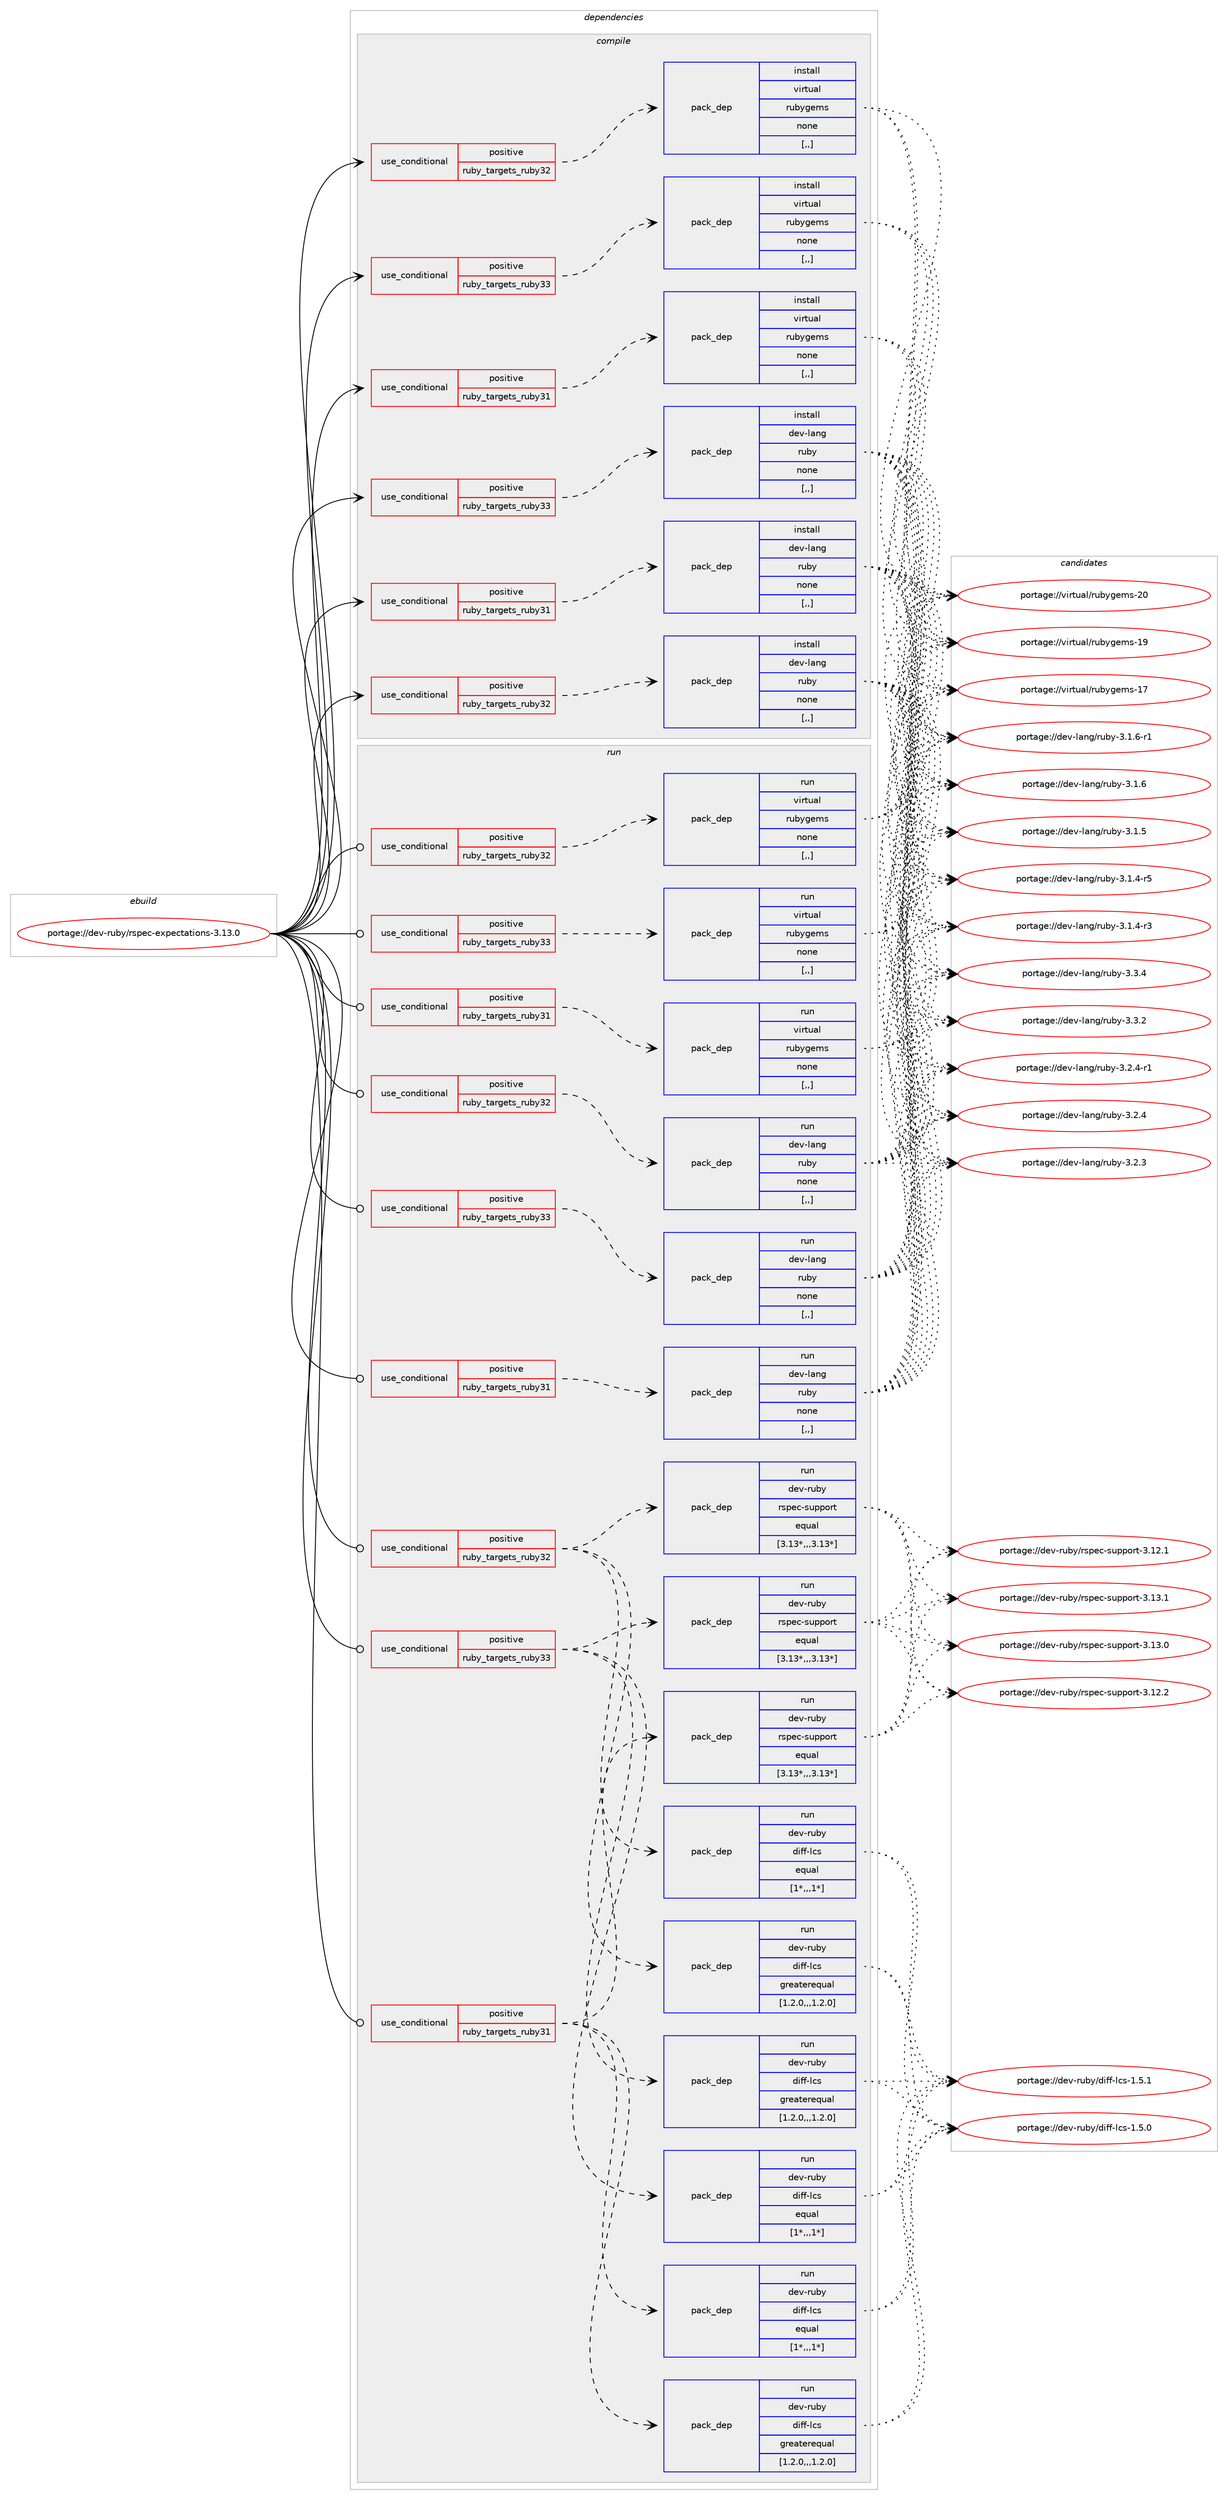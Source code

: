 digraph prolog {

# *************
# Graph options
# *************

newrank=true;
concentrate=true;
compound=true;
graph [rankdir=LR,fontname=Helvetica,fontsize=10,ranksep=1.5];#, ranksep=2.5, nodesep=0.2];
edge  [arrowhead=vee];
node  [fontname=Helvetica,fontsize=10];

# **********
# The ebuild
# **********

subgraph cluster_leftcol {
color=gray;
label=<<i>ebuild</i>>;
id [label="portage://dev-ruby/rspec-expectations-3.13.0", color=red, width=4, href="../dev-ruby/rspec-expectations-3.13.0.svg"];
}

# ****************
# The dependencies
# ****************

subgraph cluster_midcol {
color=gray;
label=<<i>dependencies</i>>;
subgraph cluster_compile {
fillcolor="#eeeeee";
style=filled;
label=<<i>compile</i>>;
subgraph cond54859 {
dependency199253 [label=<<TABLE BORDER="0" CELLBORDER="1" CELLSPACING="0" CELLPADDING="4"><TR><TD ROWSPAN="3" CELLPADDING="10">use_conditional</TD></TR><TR><TD>positive</TD></TR><TR><TD>ruby_targets_ruby31</TD></TR></TABLE>>, shape=none, color=red];
subgraph pack143026 {
dependency199254 [label=<<TABLE BORDER="0" CELLBORDER="1" CELLSPACING="0" CELLPADDING="4" WIDTH="220"><TR><TD ROWSPAN="6" CELLPADDING="30">pack_dep</TD></TR><TR><TD WIDTH="110">install</TD></TR><TR><TD>dev-lang</TD></TR><TR><TD>ruby</TD></TR><TR><TD>none</TD></TR><TR><TD>[,,]</TD></TR></TABLE>>, shape=none, color=blue];
}
dependency199253:e -> dependency199254:w [weight=20,style="dashed",arrowhead="vee"];
}
id:e -> dependency199253:w [weight=20,style="solid",arrowhead="vee"];
subgraph cond54860 {
dependency199255 [label=<<TABLE BORDER="0" CELLBORDER="1" CELLSPACING="0" CELLPADDING="4"><TR><TD ROWSPAN="3" CELLPADDING="10">use_conditional</TD></TR><TR><TD>positive</TD></TR><TR><TD>ruby_targets_ruby31</TD></TR></TABLE>>, shape=none, color=red];
subgraph pack143027 {
dependency199256 [label=<<TABLE BORDER="0" CELLBORDER="1" CELLSPACING="0" CELLPADDING="4" WIDTH="220"><TR><TD ROWSPAN="6" CELLPADDING="30">pack_dep</TD></TR><TR><TD WIDTH="110">install</TD></TR><TR><TD>virtual</TD></TR><TR><TD>rubygems</TD></TR><TR><TD>none</TD></TR><TR><TD>[,,]</TD></TR></TABLE>>, shape=none, color=blue];
}
dependency199255:e -> dependency199256:w [weight=20,style="dashed",arrowhead="vee"];
}
id:e -> dependency199255:w [weight=20,style="solid",arrowhead="vee"];
subgraph cond54861 {
dependency199257 [label=<<TABLE BORDER="0" CELLBORDER="1" CELLSPACING="0" CELLPADDING="4"><TR><TD ROWSPAN="3" CELLPADDING="10">use_conditional</TD></TR><TR><TD>positive</TD></TR><TR><TD>ruby_targets_ruby32</TD></TR></TABLE>>, shape=none, color=red];
subgraph pack143028 {
dependency199258 [label=<<TABLE BORDER="0" CELLBORDER="1" CELLSPACING="0" CELLPADDING="4" WIDTH="220"><TR><TD ROWSPAN="6" CELLPADDING="30">pack_dep</TD></TR><TR><TD WIDTH="110">install</TD></TR><TR><TD>dev-lang</TD></TR><TR><TD>ruby</TD></TR><TR><TD>none</TD></TR><TR><TD>[,,]</TD></TR></TABLE>>, shape=none, color=blue];
}
dependency199257:e -> dependency199258:w [weight=20,style="dashed",arrowhead="vee"];
}
id:e -> dependency199257:w [weight=20,style="solid",arrowhead="vee"];
subgraph cond54862 {
dependency199259 [label=<<TABLE BORDER="0" CELLBORDER="1" CELLSPACING="0" CELLPADDING="4"><TR><TD ROWSPAN="3" CELLPADDING="10">use_conditional</TD></TR><TR><TD>positive</TD></TR><TR><TD>ruby_targets_ruby32</TD></TR></TABLE>>, shape=none, color=red];
subgraph pack143029 {
dependency199260 [label=<<TABLE BORDER="0" CELLBORDER="1" CELLSPACING="0" CELLPADDING="4" WIDTH="220"><TR><TD ROWSPAN="6" CELLPADDING="30">pack_dep</TD></TR><TR><TD WIDTH="110">install</TD></TR><TR><TD>virtual</TD></TR><TR><TD>rubygems</TD></TR><TR><TD>none</TD></TR><TR><TD>[,,]</TD></TR></TABLE>>, shape=none, color=blue];
}
dependency199259:e -> dependency199260:w [weight=20,style="dashed",arrowhead="vee"];
}
id:e -> dependency199259:w [weight=20,style="solid",arrowhead="vee"];
subgraph cond54863 {
dependency199261 [label=<<TABLE BORDER="0" CELLBORDER="1" CELLSPACING="0" CELLPADDING="4"><TR><TD ROWSPAN="3" CELLPADDING="10">use_conditional</TD></TR><TR><TD>positive</TD></TR><TR><TD>ruby_targets_ruby33</TD></TR></TABLE>>, shape=none, color=red];
subgraph pack143030 {
dependency199262 [label=<<TABLE BORDER="0" CELLBORDER="1" CELLSPACING="0" CELLPADDING="4" WIDTH="220"><TR><TD ROWSPAN="6" CELLPADDING="30">pack_dep</TD></TR><TR><TD WIDTH="110">install</TD></TR><TR><TD>dev-lang</TD></TR><TR><TD>ruby</TD></TR><TR><TD>none</TD></TR><TR><TD>[,,]</TD></TR></TABLE>>, shape=none, color=blue];
}
dependency199261:e -> dependency199262:w [weight=20,style="dashed",arrowhead="vee"];
}
id:e -> dependency199261:w [weight=20,style="solid",arrowhead="vee"];
subgraph cond54864 {
dependency199263 [label=<<TABLE BORDER="0" CELLBORDER="1" CELLSPACING="0" CELLPADDING="4"><TR><TD ROWSPAN="3" CELLPADDING="10">use_conditional</TD></TR><TR><TD>positive</TD></TR><TR><TD>ruby_targets_ruby33</TD></TR></TABLE>>, shape=none, color=red];
subgraph pack143031 {
dependency199264 [label=<<TABLE BORDER="0" CELLBORDER="1" CELLSPACING="0" CELLPADDING="4" WIDTH="220"><TR><TD ROWSPAN="6" CELLPADDING="30">pack_dep</TD></TR><TR><TD WIDTH="110">install</TD></TR><TR><TD>virtual</TD></TR><TR><TD>rubygems</TD></TR><TR><TD>none</TD></TR><TR><TD>[,,]</TD></TR></TABLE>>, shape=none, color=blue];
}
dependency199263:e -> dependency199264:w [weight=20,style="dashed",arrowhead="vee"];
}
id:e -> dependency199263:w [weight=20,style="solid",arrowhead="vee"];
}
subgraph cluster_compileandrun {
fillcolor="#eeeeee";
style=filled;
label=<<i>compile and run</i>>;
}
subgraph cluster_run {
fillcolor="#eeeeee";
style=filled;
label=<<i>run</i>>;
subgraph cond54865 {
dependency199265 [label=<<TABLE BORDER="0" CELLBORDER="1" CELLSPACING="0" CELLPADDING="4"><TR><TD ROWSPAN="3" CELLPADDING="10">use_conditional</TD></TR><TR><TD>positive</TD></TR><TR><TD>ruby_targets_ruby31</TD></TR></TABLE>>, shape=none, color=red];
subgraph pack143032 {
dependency199266 [label=<<TABLE BORDER="0" CELLBORDER="1" CELLSPACING="0" CELLPADDING="4" WIDTH="220"><TR><TD ROWSPAN="6" CELLPADDING="30">pack_dep</TD></TR><TR><TD WIDTH="110">run</TD></TR><TR><TD>dev-lang</TD></TR><TR><TD>ruby</TD></TR><TR><TD>none</TD></TR><TR><TD>[,,]</TD></TR></TABLE>>, shape=none, color=blue];
}
dependency199265:e -> dependency199266:w [weight=20,style="dashed",arrowhead="vee"];
}
id:e -> dependency199265:w [weight=20,style="solid",arrowhead="odot"];
subgraph cond54866 {
dependency199267 [label=<<TABLE BORDER="0" CELLBORDER="1" CELLSPACING="0" CELLPADDING="4"><TR><TD ROWSPAN="3" CELLPADDING="10">use_conditional</TD></TR><TR><TD>positive</TD></TR><TR><TD>ruby_targets_ruby31</TD></TR></TABLE>>, shape=none, color=red];
subgraph pack143033 {
dependency199268 [label=<<TABLE BORDER="0" CELLBORDER="1" CELLSPACING="0" CELLPADDING="4" WIDTH="220"><TR><TD ROWSPAN="6" CELLPADDING="30">pack_dep</TD></TR><TR><TD WIDTH="110">run</TD></TR><TR><TD>dev-ruby</TD></TR><TR><TD>diff-lcs</TD></TR><TR><TD>greaterequal</TD></TR><TR><TD>[1.2.0,,,1.2.0]</TD></TR></TABLE>>, shape=none, color=blue];
}
dependency199267:e -> dependency199268:w [weight=20,style="dashed",arrowhead="vee"];
subgraph pack143034 {
dependency199269 [label=<<TABLE BORDER="0" CELLBORDER="1" CELLSPACING="0" CELLPADDING="4" WIDTH="220"><TR><TD ROWSPAN="6" CELLPADDING="30">pack_dep</TD></TR><TR><TD WIDTH="110">run</TD></TR><TR><TD>dev-ruby</TD></TR><TR><TD>diff-lcs</TD></TR><TR><TD>equal</TD></TR><TR><TD>[1*,,,1*]</TD></TR></TABLE>>, shape=none, color=blue];
}
dependency199267:e -> dependency199269:w [weight=20,style="dashed",arrowhead="vee"];
subgraph pack143035 {
dependency199270 [label=<<TABLE BORDER="0" CELLBORDER="1" CELLSPACING="0" CELLPADDING="4" WIDTH="220"><TR><TD ROWSPAN="6" CELLPADDING="30">pack_dep</TD></TR><TR><TD WIDTH="110">run</TD></TR><TR><TD>dev-ruby</TD></TR><TR><TD>rspec-support</TD></TR><TR><TD>equal</TD></TR><TR><TD>[3.13*,,,3.13*]</TD></TR></TABLE>>, shape=none, color=blue];
}
dependency199267:e -> dependency199270:w [weight=20,style="dashed",arrowhead="vee"];
}
id:e -> dependency199267:w [weight=20,style="solid",arrowhead="odot"];
subgraph cond54867 {
dependency199271 [label=<<TABLE BORDER="0" CELLBORDER="1" CELLSPACING="0" CELLPADDING="4"><TR><TD ROWSPAN="3" CELLPADDING="10">use_conditional</TD></TR><TR><TD>positive</TD></TR><TR><TD>ruby_targets_ruby31</TD></TR></TABLE>>, shape=none, color=red];
subgraph pack143036 {
dependency199272 [label=<<TABLE BORDER="0" CELLBORDER="1" CELLSPACING="0" CELLPADDING="4" WIDTH="220"><TR><TD ROWSPAN="6" CELLPADDING="30">pack_dep</TD></TR><TR><TD WIDTH="110">run</TD></TR><TR><TD>virtual</TD></TR><TR><TD>rubygems</TD></TR><TR><TD>none</TD></TR><TR><TD>[,,]</TD></TR></TABLE>>, shape=none, color=blue];
}
dependency199271:e -> dependency199272:w [weight=20,style="dashed",arrowhead="vee"];
}
id:e -> dependency199271:w [weight=20,style="solid",arrowhead="odot"];
subgraph cond54868 {
dependency199273 [label=<<TABLE BORDER="0" CELLBORDER="1" CELLSPACING="0" CELLPADDING="4"><TR><TD ROWSPAN="3" CELLPADDING="10">use_conditional</TD></TR><TR><TD>positive</TD></TR><TR><TD>ruby_targets_ruby32</TD></TR></TABLE>>, shape=none, color=red];
subgraph pack143037 {
dependency199274 [label=<<TABLE BORDER="0" CELLBORDER="1" CELLSPACING="0" CELLPADDING="4" WIDTH="220"><TR><TD ROWSPAN="6" CELLPADDING="30">pack_dep</TD></TR><TR><TD WIDTH="110">run</TD></TR><TR><TD>dev-lang</TD></TR><TR><TD>ruby</TD></TR><TR><TD>none</TD></TR><TR><TD>[,,]</TD></TR></TABLE>>, shape=none, color=blue];
}
dependency199273:e -> dependency199274:w [weight=20,style="dashed",arrowhead="vee"];
}
id:e -> dependency199273:w [weight=20,style="solid",arrowhead="odot"];
subgraph cond54869 {
dependency199275 [label=<<TABLE BORDER="0" CELLBORDER="1" CELLSPACING="0" CELLPADDING="4"><TR><TD ROWSPAN="3" CELLPADDING="10">use_conditional</TD></TR><TR><TD>positive</TD></TR><TR><TD>ruby_targets_ruby32</TD></TR></TABLE>>, shape=none, color=red];
subgraph pack143038 {
dependency199276 [label=<<TABLE BORDER="0" CELLBORDER="1" CELLSPACING="0" CELLPADDING="4" WIDTH="220"><TR><TD ROWSPAN="6" CELLPADDING="30">pack_dep</TD></TR><TR><TD WIDTH="110">run</TD></TR><TR><TD>dev-ruby</TD></TR><TR><TD>diff-lcs</TD></TR><TR><TD>greaterequal</TD></TR><TR><TD>[1.2.0,,,1.2.0]</TD></TR></TABLE>>, shape=none, color=blue];
}
dependency199275:e -> dependency199276:w [weight=20,style="dashed",arrowhead="vee"];
subgraph pack143039 {
dependency199277 [label=<<TABLE BORDER="0" CELLBORDER="1" CELLSPACING="0" CELLPADDING="4" WIDTH="220"><TR><TD ROWSPAN="6" CELLPADDING="30">pack_dep</TD></TR><TR><TD WIDTH="110">run</TD></TR><TR><TD>dev-ruby</TD></TR><TR><TD>diff-lcs</TD></TR><TR><TD>equal</TD></TR><TR><TD>[1*,,,1*]</TD></TR></TABLE>>, shape=none, color=blue];
}
dependency199275:e -> dependency199277:w [weight=20,style="dashed",arrowhead="vee"];
subgraph pack143040 {
dependency199278 [label=<<TABLE BORDER="0" CELLBORDER="1" CELLSPACING="0" CELLPADDING="4" WIDTH="220"><TR><TD ROWSPAN="6" CELLPADDING="30">pack_dep</TD></TR><TR><TD WIDTH="110">run</TD></TR><TR><TD>dev-ruby</TD></TR><TR><TD>rspec-support</TD></TR><TR><TD>equal</TD></TR><TR><TD>[3.13*,,,3.13*]</TD></TR></TABLE>>, shape=none, color=blue];
}
dependency199275:e -> dependency199278:w [weight=20,style="dashed",arrowhead="vee"];
}
id:e -> dependency199275:w [weight=20,style="solid",arrowhead="odot"];
subgraph cond54870 {
dependency199279 [label=<<TABLE BORDER="0" CELLBORDER="1" CELLSPACING="0" CELLPADDING="4"><TR><TD ROWSPAN="3" CELLPADDING="10">use_conditional</TD></TR><TR><TD>positive</TD></TR><TR><TD>ruby_targets_ruby32</TD></TR></TABLE>>, shape=none, color=red];
subgraph pack143041 {
dependency199280 [label=<<TABLE BORDER="0" CELLBORDER="1" CELLSPACING="0" CELLPADDING="4" WIDTH="220"><TR><TD ROWSPAN="6" CELLPADDING="30">pack_dep</TD></TR><TR><TD WIDTH="110">run</TD></TR><TR><TD>virtual</TD></TR><TR><TD>rubygems</TD></TR><TR><TD>none</TD></TR><TR><TD>[,,]</TD></TR></TABLE>>, shape=none, color=blue];
}
dependency199279:e -> dependency199280:w [weight=20,style="dashed",arrowhead="vee"];
}
id:e -> dependency199279:w [weight=20,style="solid",arrowhead="odot"];
subgraph cond54871 {
dependency199281 [label=<<TABLE BORDER="0" CELLBORDER="1" CELLSPACING="0" CELLPADDING="4"><TR><TD ROWSPAN="3" CELLPADDING="10">use_conditional</TD></TR><TR><TD>positive</TD></TR><TR><TD>ruby_targets_ruby33</TD></TR></TABLE>>, shape=none, color=red];
subgraph pack143042 {
dependency199282 [label=<<TABLE BORDER="0" CELLBORDER="1" CELLSPACING="0" CELLPADDING="4" WIDTH="220"><TR><TD ROWSPAN="6" CELLPADDING="30">pack_dep</TD></TR><TR><TD WIDTH="110">run</TD></TR><TR><TD>dev-lang</TD></TR><TR><TD>ruby</TD></TR><TR><TD>none</TD></TR><TR><TD>[,,]</TD></TR></TABLE>>, shape=none, color=blue];
}
dependency199281:e -> dependency199282:w [weight=20,style="dashed",arrowhead="vee"];
}
id:e -> dependency199281:w [weight=20,style="solid",arrowhead="odot"];
subgraph cond54872 {
dependency199283 [label=<<TABLE BORDER="0" CELLBORDER="1" CELLSPACING="0" CELLPADDING="4"><TR><TD ROWSPAN="3" CELLPADDING="10">use_conditional</TD></TR><TR><TD>positive</TD></TR><TR><TD>ruby_targets_ruby33</TD></TR></TABLE>>, shape=none, color=red];
subgraph pack143043 {
dependency199284 [label=<<TABLE BORDER="0" CELLBORDER="1" CELLSPACING="0" CELLPADDING="4" WIDTH="220"><TR><TD ROWSPAN="6" CELLPADDING="30">pack_dep</TD></TR><TR><TD WIDTH="110">run</TD></TR><TR><TD>dev-ruby</TD></TR><TR><TD>diff-lcs</TD></TR><TR><TD>greaterequal</TD></TR><TR><TD>[1.2.0,,,1.2.0]</TD></TR></TABLE>>, shape=none, color=blue];
}
dependency199283:e -> dependency199284:w [weight=20,style="dashed",arrowhead="vee"];
subgraph pack143044 {
dependency199285 [label=<<TABLE BORDER="0" CELLBORDER="1" CELLSPACING="0" CELLPADDING="4" WIDTH="220"><TR><TD ROWSPAN="6" CELLPADDING="30">pack_dep</TD></TR><TR><TD WIDTH="110">run</TD></TR><TR><TD>dev-ruby</TD></TR><TR><TD>diff-lcs</TD></TR><TR><TD>equal</TD></TR><TR><TD>[1*,,,1*]</TD></TR></TABLE>>, shape=none, color=blue];
}
dependency199283:e -> dependency199285:w [weight=20,style="dashed",arrowhead="vee"];
subgraph pack143045 {
dependency199286 [label=<<TABLE BORDER="0" CELLBORDER="1" CELLSPACING="0" CELLPADDING="4" WIDTH="220"><TR><TD ROWSPAN="6" CELLPADDING="30">pack_dep</TD></TR><TR><TD WIDTH="110">run</TD></TR><TR><TD>dev-ruby</TD></TR><TR><TD>rspec-support</TD></TR><TR><TD>equal</TD></TR><TR><TD>[3.13*,,,3.13*]</TD></TR></TABLE>>, shape=none, color=blue];
}
dependency199283:e -> dependency199286:w [weight=20,style="dashed",arrowhead="vee"];
}
id:e -> dependency199283:w [weight=20,style="solid",arrowhead="odot"];
subgraph cond54873 {
dependency199287 [label=<<TABLE BORDER="0" CELLBORDER="1" CELLSPACING="0" CELLPADDING="4"><TR><TD ROWSPAN="3" CELLPADDING="10">use_conditional</TD></TR><TR><TD>positive</TD></TR><TR><TD>ruby_targets_ruby33</TD></TR></TABLE>>, shape=none, color=red];
subgraph pack143046 {
dependency199288 [label=<<TABLE BORDER="0" CELLBORDER="1" CELLSPACING="0" CELLPADDING="4" WIDTH="220"><TR><TD ROWSPAN="6" CELLPADDING="30">pack_dep</TD></TR><TR><TD WIDTH="110">run</TD></TR><TR><TD>virtual</TD></TR><TR><TD>rubygems</TD></TR><TR><TD>none</TD></TR><TR><TD>[,,]</TD></TR></TABLE>>, shape=none, color=blue];
}
dependency199287:e -> dependency199288:w [weight=20,style="dashed",arrowhead="vee"];
}
id:e -> dependency199287:w [weight=20,style="solid",arrowhead="odot"];
}
}

# **************
# The candidates
# **************

subgraph cluster_choices {
rank=same;
color=gray;
label=<<i>candidates</i>>;

subgraph choice143026 {
color=black;
nodesep=1;
choice10010111845108971101034711411798121455146514652 [label="portage://dev-lang/ruby-3.3.4", color=red, width=4,href="../dev-lang/ruby-3.3.4.svg"];
choice10010111845108971101034711411798121455146514650 [label="portage://dev-lang/ruby-3.3.2", color=red, width=4,href="../dev-lang/ruby-3.3.2.svg"];
choice100101118451089711010347114117981214551465046524511449 [label="portage://dev-lang/ruby-3.2.4-r1", color=red, width=4,href="../dev-lang/ruby-3.2.4-r1.svg"];
choice10010111845108971101034711411798121455146504652 [label="portage://dev-lang/ruby-3.2.4", color=red, width=4,href="../dev-lang/ruby-3.2.4.svg"];
choice10010111845108971101034711411798121455146504651 [label="portage://dev-lang/ruby-3.2.3", color=red, width=4,href="../dev-lang/ruby-3.2.3.svg"];
choice100101118451089711010347114117981214551464946544511449 [label="portage://dev-lang/ruby-3.1.6-r1", color=red, width=4,href="../dev-lang/ruby-3.1.6-r1.svg"];
choice10010111845108971101034711411798121455146494654 [label="portage://dev-lang/ruby-3.1.6", color=red, width=4,href="../dev-lang/ruby-3.1.6.svg"];
choice10010111845108971101034711411798121455146494653 [label="portage://dev-lang/ruby-3.1.5", color=red, width=4,href="../dev-lang/ruby-3.1.5.svg"];
choice100101118451089711010347114117981214551464946524511453 [label="portage://dev-lang/ruby-3.1.4-r5", color=red, width=4,href="../dev-lang/ruby-3.1.4-r5.svg"];
choice100101118451089711010347114117981214551464946524511451 [label="portage://dev-lang/ruby-3.1.4-r3", color=red, width=4,href="../dev-lang/ruby-3.1.4-r3.svg"];
dependency199254:e -> choice10010111845108971101034711411798121455146514652:w [style=dotted,weight="100"];
dependency199254:e -> choice10010111845108971101034711411798121455146514650:w [style=dotted,weight="100"];
dependency199254:e -> choice100101118451089711010347114117981214551465046524511449:w [style=dotted,weight="100"];
dependency199254:e -> choice10010111845108971101034711411798121455146504652:w [style=dotted,weight="100"];
dependency199254:e -> choice10010111845108971101034711411798121455146504651:w [style=dotted,weight="100"];
dependency199254:e -> choice100101118451089711010347114117981214551464946544511449:w [style=dotted,weight="100"];
dependency199254:e -> choice10010111845108971101034711411798121455146494654:w [style=dotted,weight="100"];
dependency199254:e -> choice10010111845108971101034711411798121455146494653:w [style=dotted,weight="100"];
dependency199254:e -> choice100101118451089711010347114117981214551464946524511453:w [style=dotted,weight="100"];
dependency199254:e -> choice100101118451089711010347114117981214551464946524511451:w [style=dotted,weight="100"];
}
subgraph choice143027 {
color=black;
nodesep=1;
choice118105114116117971084711411798121103101109115455048 [label="portage://virtual/rubygems-20", color=red, width=4,href="../virtual/rubygems-20.svg"];
choice118105114116117971084711411798121103101109115454957 [label="portage://virtual/rubygems-19", color=red, width=4,href="../virtual/rubygems-19.svg"];
choice118105114116117971084711411798121103101109115454955 [label="portage://virtual/rubygems-17", color=red, width=4,href="../virtual/rubygems-17.svg"];
dependency199256:e -> choice118105114116117971084711411798121103101109115455048:w [style=dotted,weight="100"];
dependency199256:e -> choice118105114116117971084711411798121103101109115454957:w [style=dotted,weight="100"];
dependency199256:e -> choice118105114116117971084711411798121103101109115454955:w [style=dotted,weight="100"];
}
subgraph choice143028 {
color=black;
nodesep=1;
choice10010111845108971101034711411798121455146514652 [label="portage://dev-lang/ruby-3.3.4", color=red, width=4,href="../dev-lang/ruby-3.3.4.svg"];
choice10010111845108971101034711411798121455146514650 [label="portage://dev-lang/ruby-3.3.2", color=red, width=4,href="../dev-lang/ruby-3.3.2.svg"];
choice100101118451089711010347114117981214551465046524511449 [label="portage://dev-lang/ruby-3.2.4-r1", color=red, width=4,href="../dev-lang/ruby-3.2.4-r1.svg"];
choice10010111845108971101034711411798121455146504652 [label="portage://dev-lang/ruby-3.2.4", color=red, width=4,href="../dev-lang/ruby-3.2.4.svg"];
choice10010111845108971101034711411798121455146504651 [label="portage://dev-lang/ruby-3.2.3", color=red, width=4,href="../dev-lang/ruby-3.2.3.svg"];
choice100101118451089711010347114117981214551464946544511449 [label="portage://dev-lang/ruby-3.1.6-r1", color=red, width=4,href="../dev-lang/ruby-3.1.6-r1.svg"];
choice10010111845108971101034711411798121455146494654 [label="portage://dev-lang/ruby-3.1.6", color=red, width=4,href="../dev-lang/ruby-3.1.6.svg"];
choice10010111845108971101034711411798121455146494653 [label="portage://dev-lang/ruby-3.1.5", color=red, width=4,href="../dev-lang/ruby-3.1.5.svg"];
choice100101118451089711010347114117981214551464946524511453 [label="portage://dev-lang/ruby-3.1.4-r5", color=red, width=4,href="../dev-lang/ruby-3.1.4-r5.svg"];
choice100101118451089711010347114117981214551464946524511451 [label="portage://dev-lang/ruby-3.1.4-r3", color=red, width=4,href="../dev-lang/ruby-3.1.4-r3.svg"];
dependency199258:e -> choice10010111845108971101034711411798121455146514652:w [style=dotted,weight="100"];
dependency199258:e -> choice10010111845108971101034711411798121455146514650:w [style=dotted,weight="100"];
dependency199258:e -> choice100101118451089711010347114117981214551465046524511449:w [style=dotted,weight="100"];
dependency199258:e -> choice10010111845108971101034711411798121455146504652:w [style=dotted,weight="100"];
dependency199258:e -> choice10010111845108971101034711411798121455146504651:w [style=dotted,weight="100"];
dependency199258:e -> choice100101118451089711010347114117981214551464946544511449:w [style=dotted,weight="100"];
dependency199258:e -> choice10010111845108971101034711411798121455146494654:w [style=dotted,weight="100"];
dependency199258:e -> choice10010111845108971101034711411798121455146494653:w [style=dotted,weight="100"];
dependency199258:e -> choice100101118451089711010347114117981214551464946524511453:w [style=dotted,weight="100"];
dependency199258:e -> choice100101118451089711010347114117981214551464946524511451:w [style=dotted,weight="100"];
}
subgraph choice143029 {
color=black;
nodesep=1;
choice118105114116117971084711411798121103101109115455048 [label="portage://virtual/rubygems-20", color=red, width=4,href="../virtual/rubygems-20.svg"];
choice118105114116117971084711411798121103101109115454957 [label="portage://virtual/rubygems-19", color=red, width=4,href="../virtual/rubygems-19.svg"];
choice118105114116117971084711411798121103101109115454955 [label="portage://virtual/rubygems-17", color=red, width=4,href="../virtual/rubygems-17.svg"];
dependency199260:e -> choice118105114116117971084711411798121103101109115455048:w [style=dotted,weight="100"];
dependency199260:e -> choice118105114116117971084711411798121103101109115454957:w [style=dotted,weight="100"];
dependency199260:e -> choice118105114116117971084711411798121103101109115454955:w [style=dotted,weight="100"];
}
subgraph choice143030 {
color=black;
nodesep=1;
choice10010111845108971101034711411798121455146514652 [label="portage://dev-lang/ruby-3.3.4", color=red, width=4,href="../dev-lang/ruby-3.3.4.svg"];
choice10010111845108971101034711411798121455146514650 [label="portage://dev-lang/ruby-3.3.2", color=red, width=4,href="../dev-lang/ruby-3.3.2.svg"];
choice100101118451089711010347114117981214551465046524511449 [label="portage://dev-lang/ruby-3.2.4-r1", color=red, width=4,href="../dev-lang/ruby-3.2.4-r1.svg"];
choice10010111845108971101034711411798121455146504652 [label="portage://dev-lang/ruby-3.2.4", color=red, width=4,href="../dev-lang/ruby-3.2.4.svg"];
choice10010111845108971101034711411798121455146504651 [label="portage://dev-lang/ruby-3.2.3", color=red, width=4,href="../dev-lang/ruby-3.2.3.svg"];
choice100101118451089711010347114117981214551464946544511449 [label="portage://dev-lang/ruby-3.1.6-r1", color=red, width=4,href="../dev-lang/ruby-3.1.6-r1.svg"];
choice10010111845108971101034711411798121455146494654 [label="portage://dev-lang/ruby-3.1.6", color=red, width=4,href="../dev-lang/ruby-3.1.6.svg"];
choice10010111845108971101034711411798121455146494653 [label="portage://dev-lang/ruby-3.1.5", color=red, width=4,href="../dev-lang/ruby-3.1.5.svg"];
choice100101118451089711010347114117981214551464946524511453 [label="portage://dev-lang/ruby-3.1.4-r5", color=red, width=4,href="../dev-lang/ruby-3.1.4-r5.svg"];
choice100101118451089711010347114117981214551464946524511451 [label="portage://dev-lang/ruby-3.1.4-r3", color=red, width=4,href="../dev-lang/ruby-3.1.4-r3.svg"];
dependency199262:e -> choice10010111845108971101034711411798121455146514652:w [style=dotted,weight="100"];
dependency199262:e -> choice10010111845108971101034711411798121455146514650:w [style=dotted,weight="100"];
dependency199262:e -> choice100101118451089711010347114117981214551465046524511449:w [style=dotted,weight="100"];
dependency199262:e -> choice10010111845108971101034711411798121455146504652:w [style=dotted,weight="100"];
dependency199262:e -> choice10010111845108971101034711411798121455146504651:w [style=dotted,weight="100"];
dependency199262:e -> choice100101118451089711010347114117981214551464946544511449:w [style=dotted,weight="100"];
dependency199262:e -> choice10010111845108971101034711411798121455146494654:w [style=dotted,weight="100"];
dependency199262:e -> choice10010111845108971101034711411798121455146494653:w [style=dotted,weight="100"];
dependency199262:e -> choice100101118451089711010347114117981214551464946524511453:w [style=dotted,weight="100"];
dependency199262:e -> choice100101118451089711010347114117981214551464946524511451:w [style=dotted,weight="100"];
}
subgraph choice143031 {
color=black;
nodesep=1;
choice118105114116117971084711411798121103101109115455048 [label="portage://virtual/rubygems-20", color=red, width=4,href="../virtual/rubygems-20.svg"];
choice118105114116117971084711411798121103101109115454957 [label="portage://virtual/rubygems-19", color=red, width=4,href="../virtual/rubygems-19.svg"];
choice118105114116117971084711411798121103101109115454955 [label="portage://virtual/rubygems-17", color=red, width=4,href="../virtual/rubygems-17.svg"];
dependency199264:e -> choice118105114116117971084711411798121103101109115455048:w [style=dotted,weight="100"];
dependency199264:e -> choice118105114116117971084711411798121103101109115454957:w [style=dotted,weight="100"];
dependency199264:e -> choice118105114116117971084711411798121103101109115454955:w [style=dotted,weight="100"];
}
subgraph choice143032 {
color=black;
nodesep=1;
choice10010111845108971101034711411798121455146514652 [label="portage://dev-lang/ruby-3.3.4", color=red, width=4,href="../dev-lang/ruby-3.3.4.svg"];
choice10010111845108971101034711411798121455146514650 [label="portage://dev-lang/ruby-3.3.2", color=red, width=4,href="../dev-lang/ruby-3.3.2.svg"];
choice100101118451089711010347114117981214551465046524511449 [label="portage://dev-lang/ruby-3.2.4-r1", color=red, width=4,href="../dev-lang/ruby-3.2.4-r1.svg"];
choice10010111845108971101034711411798121455146504652 [label="portage://dev-lang/ruby-3.2.4", color=red, width=4,href="../dev-lang/ruby-3.2.4.svg"];
choice10010111845108971101034711411798121455146504651 [label="portage://dev-lang/ruby-3.2.3", color=red, width=4,href="../dev-lang/ruby-3.2.3.svg"];
choice100101118451089711010347114117981214551464946544511449 [label="portage://dev-lang/ruby-3.1.6-r1", color=red, width=4,href="../dev-lang/ruby-3.1.6-r1.svg"];
choice10010111845108971101034711411798121455146494654 [label="portage://dev-lang/ruby-3.1.6", color=red, width=4,href="../dev-lang/ruby-3.1.6.svg"];
choice10010111845108971101034711411798121455146494653 [label="portage://dev-lang/ruby-3.1.5", color=red, width=4,href="../dev-lang/ruby-3.1.5.svg"];
choice100101118451089711010347114117981214551464946524511453 [label="portage://dev-lang/ruby-3.1.4-r5", color=red, width=4,href="../dev-lang/ruby-3.1.4-r5.svg"];
choice100101118451089711010347114117981214551464946524511451 [label="portage://dev-lang/ruby-3.1.4-r3", color=red, width=4,href="../dev-lang/ruby-3.1.4-r3.svg"];
dependency199266:e -> choice10010111845108971101034711411798121455146514652:w [style=dotted,weight="100"];
dependency199266:e -> choice10010111845108971101034711411798121455146514650:w [style=dotted,weight="100"];
dependency199266:e -> choice100101118451089711010347114117981214551465046524511449:w [style=dotted,weight="100"];
dependency199266:e -> choice10010111845108971101034711411798121455146504652:w [style=dotted,weight="100"];
dependency199266:e -> choice10010111845108971101034711411798121455146504651:w [style=dotted,weight="100"];
dependency199266:e -> choice100101118451089711010347114117981214551464946544511449:w [style=dotted,weight="100"];
dependency199266:e -> choice10010111845108971101034711411798121455146494654:w [style=dotted,weight="100"];
dependency199266:e -> choice10010111845108971101034711411798121455146494653:w [style=dotted,weight="100"];
dependency199266:e -> choice100101118451089711010347114117981214551464946524511453:w [style=dotted,weight="100"];
dependency199266:e -> choice100101118451089711010347114117981214551464946524511451:w [style=dotted,weight="100"];
}
subgraph choice143033 {
color=black;
nodesep=1;
choice1001011184511411798121471001051021024510899115454946534649 [label="portage://dev-ruby/diff-lcs-1.5.1", color=red, width=4,href="../dev-ruby/diff-lcs-1.5.1.svg"];
choice1001011184511411798121471001051021024510899115454946534648 [label="portage://dev-ruby/diff-lcs-1.5.0", color=red, width=4,href="../dev-ruby/diff-lcs-1.5.0.svg"];
dependency199268:e -> choice1001011184511411798121471001051021024510899115454946534649:w [style=dotted,weight="100"];
dependency199268:e -> choice1001011184511411798121471001051021024510899115454946534648:w [style=dotted,weight="100"];
}
subgraph choice143034 {
color=black;
nodesep=1;
choice1001011184511411798121471001051021024510899115454946534649 [label="portage://dev-ruby/diff-lcs-1.5.1", color=red, width=4,href="../dev-ruby/diff-lcs-1.5.1.svg"];
choice1001011184511411798121471001051021024510899115454946534648 [label="portage://dev-ruby/diff-lcs-1.5.0", color=red, width=4,href="../dev-ruby/diff-lcs-1.5.0.svg"];
dependency199269:e -> choice1001011184511411798121471001051021024510899115454946534649:w [style=dotted,weight="100"];
dependency199269:e -> choice1001011184511411798121471001051021024510899115454946534648:w [style=dotted,weight="100"];
}
subgraph choice143035 {
color=black;
nodesep=1;
choice100101118451141179812147114115112101994511511711211211111411645514649514649 [label="portage://dev-ruby/rspec-support-3.13.1", color=red, width=4,href="../dev-ruby/rspec-support-3.13.1.svg"];
choice100101118451141179812147114115112101994511511711211211111411645514649514648 [label="portage://dev-ruby/rspec-support-3.13.0", color=red, width=4,href="../dev-ruby/rspec-support-3.13.0.svg"];
choice100101118451141179812147114115112101994511511711211211111411645514649504650 [label="portage://dev-ruby/rspec-support-3.12.2", color=red, width=4,href="../dev-ruby/rspec-support-3.12.2.svg"];
choice100101118451141179812147114115112101994511511711211211111411645514649504649 [label="portage://dev-ruby/rspec-support-3.12.1", color=red, width=4,href="../dev-ruby/rspec-support-3.12.1.svg"];
dependency199270:e -> choice100101118451141179812147114115112101994511511711211211111411645514649514649:w [style=dotted,weight="100"];
dependency199270:e -> choice100101118451141179812147114115112101994511511711211211111411645514649514648:w [style=dotted,weight="100"];
dependency199270:e -> choice100101118451141179812147114115112101994511511711211211111411645514649504650:w [style=dotted,weight="100"];
dependency199270:e -> choice100101118451141179812147114115112101994511511711211211111411645514649504649:w [style=dotted,weight="100"];
}
subgraph choice143036 {
color=black;
nodesep=1;
choice118105114116117971084711411798121103101109115455048 [label="portage://virtual/rubygems-20", color=red, width=4,href="../virtual/rubygems-20.svg"];
choice118105114116117971084711411798121103101109115454957 [label="portage://virtual/rubygems-19", color=red, width=4,href="../virtual/rubygems-19.svg"];
choice118105114116117971084711411798121103101109115454955 [label="portage://virtual/rubygems-17", color=red, width=4,href="../virtual/rubygems-17.svg"];
dependency199272:e -> choice118105114116117971084711411798121103101109115455048:w [style=dotted,weight="100"];
dependency199272:e -> choice118105114116117971084711411798121103101109115454957:w [style=dotted,weight="100"];
dependency199272:e -> choice118105114116117971084711411798121103101109115454955:w [style=dotted,weight="100"];
}
subgraph choice143037 {
color=black;
nodesep=1;
choice10010111845108971101034711411798121455146514652 [label="portage://dev-lang/ruby-3.3.4", color=red, width=4,href="../dev-lang/ruby-3.3.4.svg"];
choice10010111845108971101034711411798121455146514650 [label="portage://dev-lang/ruby-3.3.2", color=red, width=4,href="../dev-lang/ruby-3.3.2.svg"];
choice100101118451089711010347114117981214551465046524511449 [label="portage://dev-lang/ruby-3.2.4-r1", color=red, width=4,href="../dev-lang/ruby-3.2.4-r1.svg"];
choice10010111845108971101034711411798121455146504652 [label="portage://dev-lang/ruby-3.2.4", color=red, width=4,href="../dev-lang/ruby-3.2.4.svg"];
choice10010111845108971101034711411798121455146504651 [label="portage://dev-lang/ruby-3.2.3", color=red, width=4,href="../dev-lang/ruby-3.2.3.svg"];
choice100101118451089711010347114117981214551464946544511449 [label="portage://dev-lang/ruby-3.1.6-r1", color=red, width=4,href="../dev-lang/ruby-3.1.6-r1.svg"];
choice10010111845108971101034711411798121455146494654 [label="portage://dev-lang/ruby-3.1.6", color=red, width=4,href="../dev-lang/ruby-3.1.6.svg"];
choice10010111845108971101034711411798121455146494653 [label="portage://dev-lang/ruby-3.1.5", color=red, width=4,href="../dev-lang/ruby-3.1.5.svg"];
choice100101118451089711010347114117981214551464946524511453 [label="portage://dev-lang/ruby-3.1.4-r5", color=red, width=4,href="../dev-lang/ruby-3.1.4-r5.svg"];
choice100101118451089711010347114117981214551464946524511451 [label="portage://dev-lang/ruby-3.1.4-r3", color=red, width=4,href="../dev-lang/ruby-3.1.4-r3.svg"];
dependency199274:e -> choice10010111845108971101034711411798121455146514652:w [style=dotted,weight="100"];
dependency199274:e -> choice10010111845108971101034711411798121455146514650:w [style=dotted,weight="100"];
dependency199274:e -> choice100101118451089711010347114117981214551465046524511449:w [style=dotted,weight="100"];
dependency199274:e -> choice10010111845108971101034711411798121455146504652:w [style=dotted,weight="100"];
dependency199274:e -> choice10010111845108971101034711411798121455146504651:w [style=dotted,weight="100"];
dependency199274:e -> choice100101118451089711010347114117981214551464946544511449:w [style=dotted,weight="100"];
dependency199274:e -> choice10010111845108971101034711411798121455146494654:w [style=dotted,weight="100"];
dependency199274:e -> choice10010111845108971101034711411798121455146494653:w [style=dotted,weight="100"];
dependency199274:e -> choice100101118451089711010347114117981214551464946524511453:w [style=dotted,weight="100"];
dependency199274:e -> choice100101118451089711010347114117981214551464946524511451:w [style=dotted,weight="100"];
}
subgraph choice143038 {
color=black;
nodesep=1;
choice1001011184511411798121471001051021024510899115454946534649 [label="portage://dev-ruby/diff-lcs-1.5.1", color=red, width=4,href="../dev-ruby/diff-lcs-1.5.1.svg"];
choice1001011184511411798121471001051021024510899115454946534648 [label="portage://dev-ruby/diff-lcs-1.5.0", color=red, width=4,href="../dev-ruby/diff-lcs-1.5.0.svg"];
dependency199276:e -> choice1001011184511411798121471001051021024510899115454946534649:w [style=dotted,weight="100"];
dependency199276:e -> choice1001011184511411798121471001051021024510899115454946534648:w [style=dotted,weight="100"];
}
subgraph choice143039 {
color=black;
nodesep=1;
choice1001011184511411798121471001051021024510899115454946534649 [label="portage://dev-ruby/diff-lcs-1.5.1", color=red, width=4,href="../dev-ruby/diff-lcs-1.5.1.svg"];
choice1001011184511411798121471001051021024510899115454946534648 [label="portage://dev-ruby/diff-lcs-1.5.0", color=red, width=4,href="../dev-ruby/diff-lcs-1.5.0.svg"];
dependency199277:e -> choice1001011184511411798121471001051021024510899115454946534649:w [style=dotted,weight="100"];
dependency199277:e -> choice1001011184511411798121471001051021024510899115454946534648:w [style=dotted,weight="100"];
}
subgraph choice143040 {
color=black;
nodesep=1;
choice100101118451141179812147114115112101994511511711211211111411645514649514649 [label="portage://dev-ruby/rspec-support-3.13.1", color=red, width=4,href="../dev-ruby/rspec-support-3.13.1.svg"];
choice100101118451141179812147114115112101994511511711211211111411645514649514648 [label="portage://dev-ruby/rspec-support-3.13.0", color=red, width=4,href="../dev-ruby/rspec-support-3.13.0.svg"];
choice100101118451141179812147114115112101994511511711211211111411645514649504650 [label="portage://dev-ruby/rspec-support-3.12.2", color=red, width=4,href="../dev-ruby/rspec-support-3.12.2.svg"];
choice100101118451141179812147114115112101994511511711211211111411645514649504649 [label="portage://dev-ruby/rspec-support-3.12.1", color=red, width=4,href="../dev-ruby/rspec-support-3.12.1.svg"];
dependency199278:e -> choice100101118451141179812147114115112101994511511711211211111411645514649514649:w [style=dotted,weight="100"];
dependency199278:e -> choice100101118451141179812147114115112101994511511711211211111411645514649514648:w [style=dotted,weight="100"];
dependency199278:e -> choice100101118451141179812147114115112101994511511711211211111411645514649504650:w [style=dotted,weight="100"];
dependency199278:e -> choice100101118451141179812147114115112101994511511711211211111411645514649504649:w [style=dotted,weight="100"];
}
subgraph choice143041 {
color=black;
nodesep=1;
choice118105114116117971084711411798121103101109115455048 [label="portage://virtual/rubygems-20", color=red, width=4,href="../virtual/rubygems-20.svg"];
choice118105114116117971084711411798121103101109115454957 [label="portage://virtual/rubygems-19", color=red, width=4,href="../virtual/rubygems-19.svg"];
choice118105114116117971084711411798121103101109115454955 [label="portage://virtual/rubygems-17", color=red, width=4,href="../virtual/rubygems-17.svg"];
dependency199280:e -> choice118105114116117971084711411798121103101109115455048:w [style=dotted,weight="100"];
dependency199280:e -> choice118105114116117971084711411798121103101109115454957:w [style=dotted,weight="100"];
dependency199280:e -> choice118105114116117971084711411798121103101109115454955:w [style=dotted,weight="100"];
}
subgraph choice143042 {
color=black;
nodesep=1;
choice10010111845108971101034711411798121455146514652 [label="portage://dev-lang/ruby-3.3.4", color=red, width=4,href="../dev-lang/ruby-3.3.4.svg"];
choice10010111845108971101034711411798121455146514650 [label="portage://dev-lang/ruby-3.3.2", color=red, width=4,href="../dev-lang/ruby-3.3.2.svg"];
choice100101118451089711010347114117981214551465046524511449 [label="portage://dev-lang/ruby-3.2.4-r1", color=red, width=4,href="../dev-lang/ruby-3.2.4-r1.svg"];
choice10010111845108971101034711411798121455146504652 [label="portage://dev-lang/ruby-3.2.4", color=red, width=4,href="../dev-lang/ruby-3.2.4.svg"];
choice10010111845108971101034711411798121455146504651 [label="portage://dev-lang/ruby-3.2.3", color=red, width=4,href="../dev-lang/ruby-3.2.3.svg"];
choice100101118451089711010347114117981214551464946544511449 [label="portage://dev-lang/ruby-3.1.6-r1", color=red, width=4,href="../dev-lang/ruby-3.1.6-r1.svg"];
choice10010111845108971101034711411798121455146494654 [label="portage://dev-lang/ruby-3.1.6", color=red, width=4,href="../dev-lang/ruby-3.1.6.svg"];
choice10010111845108971101034711411798121455146494653 [label="portage://dev-lang/ruby-3.1.5", color=red, width=4,href="../dev-lang/ruby-3.1.5.svg"];
choice100101118451089711010347114117981214551464946524511453 [label="portage://dev-lang/ruby-3.1.4-r5", color=red, width=4,href="../dev-lang/ruby-3.1.4-r5.svg"];
choice100101118451089711010347114117981214551464946524511451 [label="portage://dev-lang/ruby-3.1.4-r3", color=red, width=4,href="../dev-lang/ruby-3.1.4-r3.svg"];
dependency199282:e -> choice10010111845108971101034711411798121455146514652:w [style=dotted,weight="100"];
dependency199282:e -> choice10010111845108971101034711411798121455146514650:w [style=dotted,weight="100"];
dependency199282:e -> choice100101118451089711010347114117981214551465046524511449:w [style=dotted,weight="100"];
dependency199282:e -> choice10010111845108971101034711411798121455146504652:w [style=dotted,weight="100"];
dependency199282:e -> choice10010111845108971101034711411798121455146504651:w [style=dotted,weight="100"];
dependency199282:e -> choice100101118451089711010347114117981214551464946544511449:w [style=dotted,weight="100"];
dependency199282:e -> choice10010111845108971101034711411798121455146494654:w [style=dotted,weight="100"];
dependency199282:e -> choice10010111845108971101034711411798121455146494653:w [style=dotted,weight="100"];
dependency199282:e -> choice100101118451089711010347114117981214551464946524511453:w [style=dotted,weight="100"];
dependency199282:e -> choice100101118451089711010347114117981214551464946524511451:w [style=dotted,weight="100"];
}
subgraph choice143043 {
color=black;
nodesep=1;
choice1001011184511411798121471001051021024510899115454946534649 [label="portage://dev-ruby/diff-lcs-1.5.1", color=red, width=4,href="../dev-ruby/diff-lcs-1.5.1.svg"];
choice1001011184511411798121471001051021024510899115454946534648 [label="portage://dev-ruby/diff-lcs-1.5.0", color=red, width=4,href="../dev-ruby/diff-lcs-1.5.0.svg"];
dependency199284:e -> choice1001011184511411798121471001051021024510899115454946534649:w [style=dotted,weight="100"];
dependency199284:e -> choice1001011184511411798121471001051021024510899115454946534648:w [style=dotted,weight="100"];
}
subgraph choice143044 {
color=black;
nodesep=1;
choice1001011184511411798121471001051021024510899115454946534649 [label="portage://dev-ruby/diff-lcs-1.5.1", color=red, width=4,href="../dev-ruby/diff-lcs-1.5.1.svg"];
choice1001011184511411798121471001051021024510899115454946534648 [label="portage://dev-ruby/diff-lcs-1.5.0", color=red, width=4,href="../dev-ruby/diff-lcs-1.5.0.svg"];
dependency199285:e -> choice1001011184511411798121471001051021024510899115454946534649:w [style=dotted,weight="100"];
dependency199285:e -> choice1001011184511411798121471001051021024510899115454946534648:w [style=dotted,weight="100"];
}
subgraph choice143045 {
color=black;
nodesep=1;
choice100101118451141179812147114115112101994511511711211211111411645514649514649 [label="portage://dev-ruby/rspec-support-3.13.1", color=red, width=4,href="../dev-ruby/rspec-support-3.13.1.svg"];
choice100101118451141179812147114115112101994511511711211211111411645514649514648 [label="portage://dev-ruby/rspec-support-3.13.0", color=red, width=4,href="../dev-ruby/rspec-support-3.13.0.svg"];
choice100101118451141179812147114115112101994511511711211211111411645514649504650 [label="portage://dev-ruby/rspec-support-3.12.2", color=red, width=4,href="../dev-ruby/rspec-support-3.12.2.svg"];
choice100101118451141179812147114115112101994511511711211211111411645514649504649 [label="portage://dev-ruby/rspec-support-3.12.1", color=red, width=4,href="../dev-ruby/rspec-support-3.12.1.svg"];
dependency199286:e -> choice100101118451141179812147114115112101994511511711211211111411645514649514649:w [style=dotted,weight="100"];
dependency199286:e -> choice100101118451141179812147114115112101994511511711211211111411645514649514648:w [style=dotted,weight="100"];
dependency199286:e -> choice100101118451141179812147114115112101994511511711211211111411645514649504650:w [style=dotted,weight="100"];
dependency199286:e -> choice100101118451141179812147114115112101994511511711211211111411645514649504649:w [style=dotted,weight="100"];
}
subgraph choice143046 {
color=black;
nodesep=1;
choice118105114116117971084711411798121103101109115455048 [label="portage://virtual/rubygems-20", color=red, width=4,href="../virtual/rubygems-20.svg"];
choice118105114116117971084711411798121103101109115454957 [label="portage://virtual/rubygems-19", color=red, width=4,href="../virtual/rubygems-19.svg"];
choice118105114116117971084711411798121103101109115454955 [label="portage://virtual/rubygems-17", color=red, width=4,href="../virtual/rubygems-17.svg"];
dependency199288:e -> choice118105114116117971084711411798121103101109115455048:w [style=dotted,weight="100"];
dependency199288:e -> choice118105114116117971084711411798121103101109115454957:w [style=dotted,weight="100"];
dependency199288:e -> choice118105114116117971084711411798121103101109115454955:w [style=dotted,weight="100"];
}
}

}
